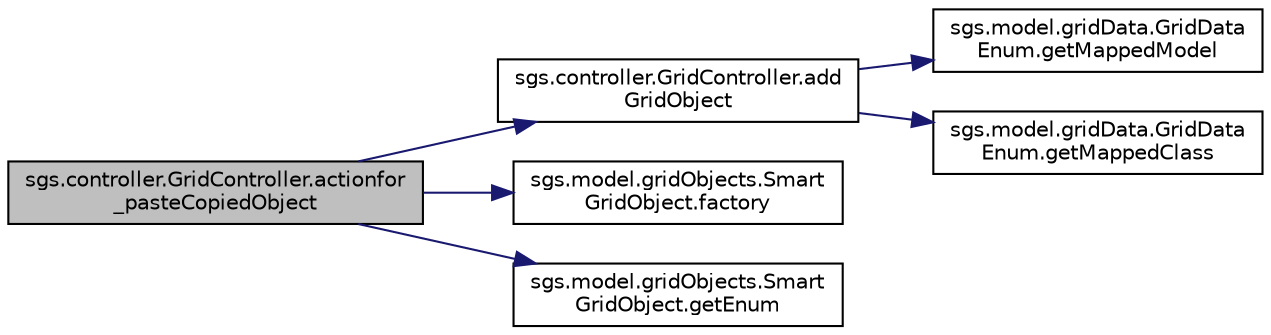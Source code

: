 digraph "sgs.controller.GridController.actionfor_pasteCopiedObject"
{
  edge [fontname="Helvetica",fontsize="10",labelfontname="Helvetica",labelfontsize="10"];
  node [fontname="Helvetica",fontsize="10",shape=record];
  rankdir="LR";
  Node1 [label="sgs.controller.GridController.actionfor\l_pasteCopiedObject",height=0.2,width=0.4,color="black", fillcolor="grey75", style="filled" fontcolor="black"];
  Node1 -> Node2 [color="midnightblue",fontsize="10",style="solid",fontname="Helvetica"];
  Node2 [label="sgs.controller.GridController.add\lGridObject",height=0.2,width=0.4,color="black", fillcolor="white", style="filled",URL="$classsgs_1_1controller_1_1_grid_controller.html#af11f6a5fef2505c0e35d84dd24576140"];
  Node2 -> Node3 [color="midnightblue",fontsize="10",style="solid",fontname="Helvetica"];
  Node3 [label="sgs.model.gridData.GridData\lEnum.getMappedModel",height=0.2,width=0.4,color="black", fillcolor="white", style="filled",URL="$enumsgs_1_1model_1_1grid_data_1_1_grid_data_enum.html#a6967d79719b22361f3eb89a0a5a62de1"];
  Node2 -> Node4 [color="midnightblue",fontsize="10",style="solid",fontname="Helvetica"];
  Node4 [label="sgs.model.gridData.GridData\lEnum.getMappedClass",height=0.2,width=0.4,color="black", fillcolor="white", style="filled",URL="$enumsgs_1_1model_1_1grid_data_1_1_grid_data_enum.html#a146f09c888b5a2ccd3979f7860899dc9"];
  Node1 -> Node5 [color="midnightblue",fontsize="10",style="solid",fontname="Helvetica"];
  Node5 [label="sgs.model.gridObjects.Smart\lGridObject.factory",height=0.2,width=0.4,color="black", fillcolor="white", style="filled",URL="$classsgs_1_1model_1_1grid_objects_1_1_smart_grid_object.html#a1df529325f3acfd35897ae2b5774c275"];
  Node1 -> Node6 [color="midnightblue",fontsize="10",style="solid",fontname="Helvetica"];
  Node6 [label="sgs.model.gridObjects.Smart\lGridObject.getEnum",height=0.2,width=0.4,color="black", fillcolor="white", style="filled",URL="$classsgs_1_1model_1_1grid_objects_1_1_smart_grid_object.html#aad248e3bdbae03a7d6222fb6927a8a49"];
}
